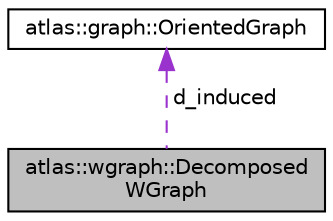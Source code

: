 digraph "atlas::wgraph::DecomposedWGraph"
{
  edge [fontname="Helvetica",fontsize="10",labelfontname="Helvetica",labelfontsize="10"];
  node [fontname="Helvetica",fontsize="10",shape=record];
  Node1 [label="atlas::wgraph::Decomposed\lWGraph",height=0.2,width=0.4,color="black", fillcolor="grey75", style="filled", fontcolor="black"];
  Node2 -> Node1 [dir="back",color="darkorchid3",fontsize="10",style="dashed",label=" d_induced" ,fontname="Helvetica"];
  Node2 [label="atlas::graph::OrientedGraph",height=0.2,width=0.4,color="black", fillcolor="white", style="filled",URL="$classatlas_1_1graph_1_1OrientedGraph.html"];
}

